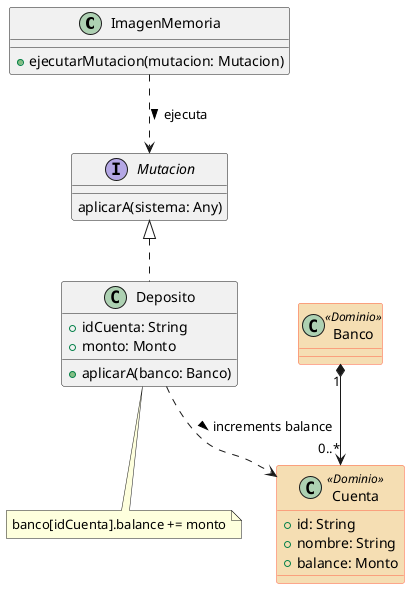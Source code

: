 @startuml
skinparam class {
    BackgroundColor<<Dominio>> Wheat
    BorderColor<<Dominio>> Tomato
}

class ImagenMemoria {
    + ejecutarMutacion(mutacion: Mutacion)
}
ImagenMemoria ..> Mutacion: ejecuta >

interface Mutacion {
    aplicarA(sistema: Any)
}
class Banco <<Dominio>> {
}
class Cuenta <<Dominio>> {
    + id: String
    + nombre: String
    + balance: Monto
}
Banco "1" *--> "0..*" Cuenta

class Deposito implements Mutacion {
    + idCuenta: String
    + monto: Monto
    + aplicarA(banco: Banco)
}
Deposito ..> Cuenta: increments balance >
note bottom of Deposito
    banco[idCuenta].balance += monto
end note

@enduml